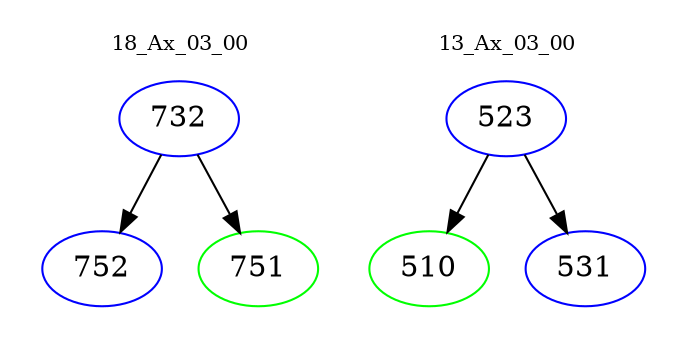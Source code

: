 digraph{
subgraph cluster_0 {
color = white
label = "18_Ax_03_00";
fontsize=10;
T0_732 [label="732", color="blue"]
T0_732 -> T0_752 [color="black"]
T0_752 [label="752", color="blue"]
T0_732 -> T0_751 [color="black"]
T0_751 [label="751", color="green"]
}
subgraph cluster_1 {
color = white
label = "13_Ax_03_00";
fontsize=10;
T1_523 [label="523", color="blue"]
T1_523 -> T1_510 [color="black"]
T1_510 [label="510", color="green"]
T1_523 -> T1_531 [color="black"]
T1_531 [label="531", color="blue"]
}
}
